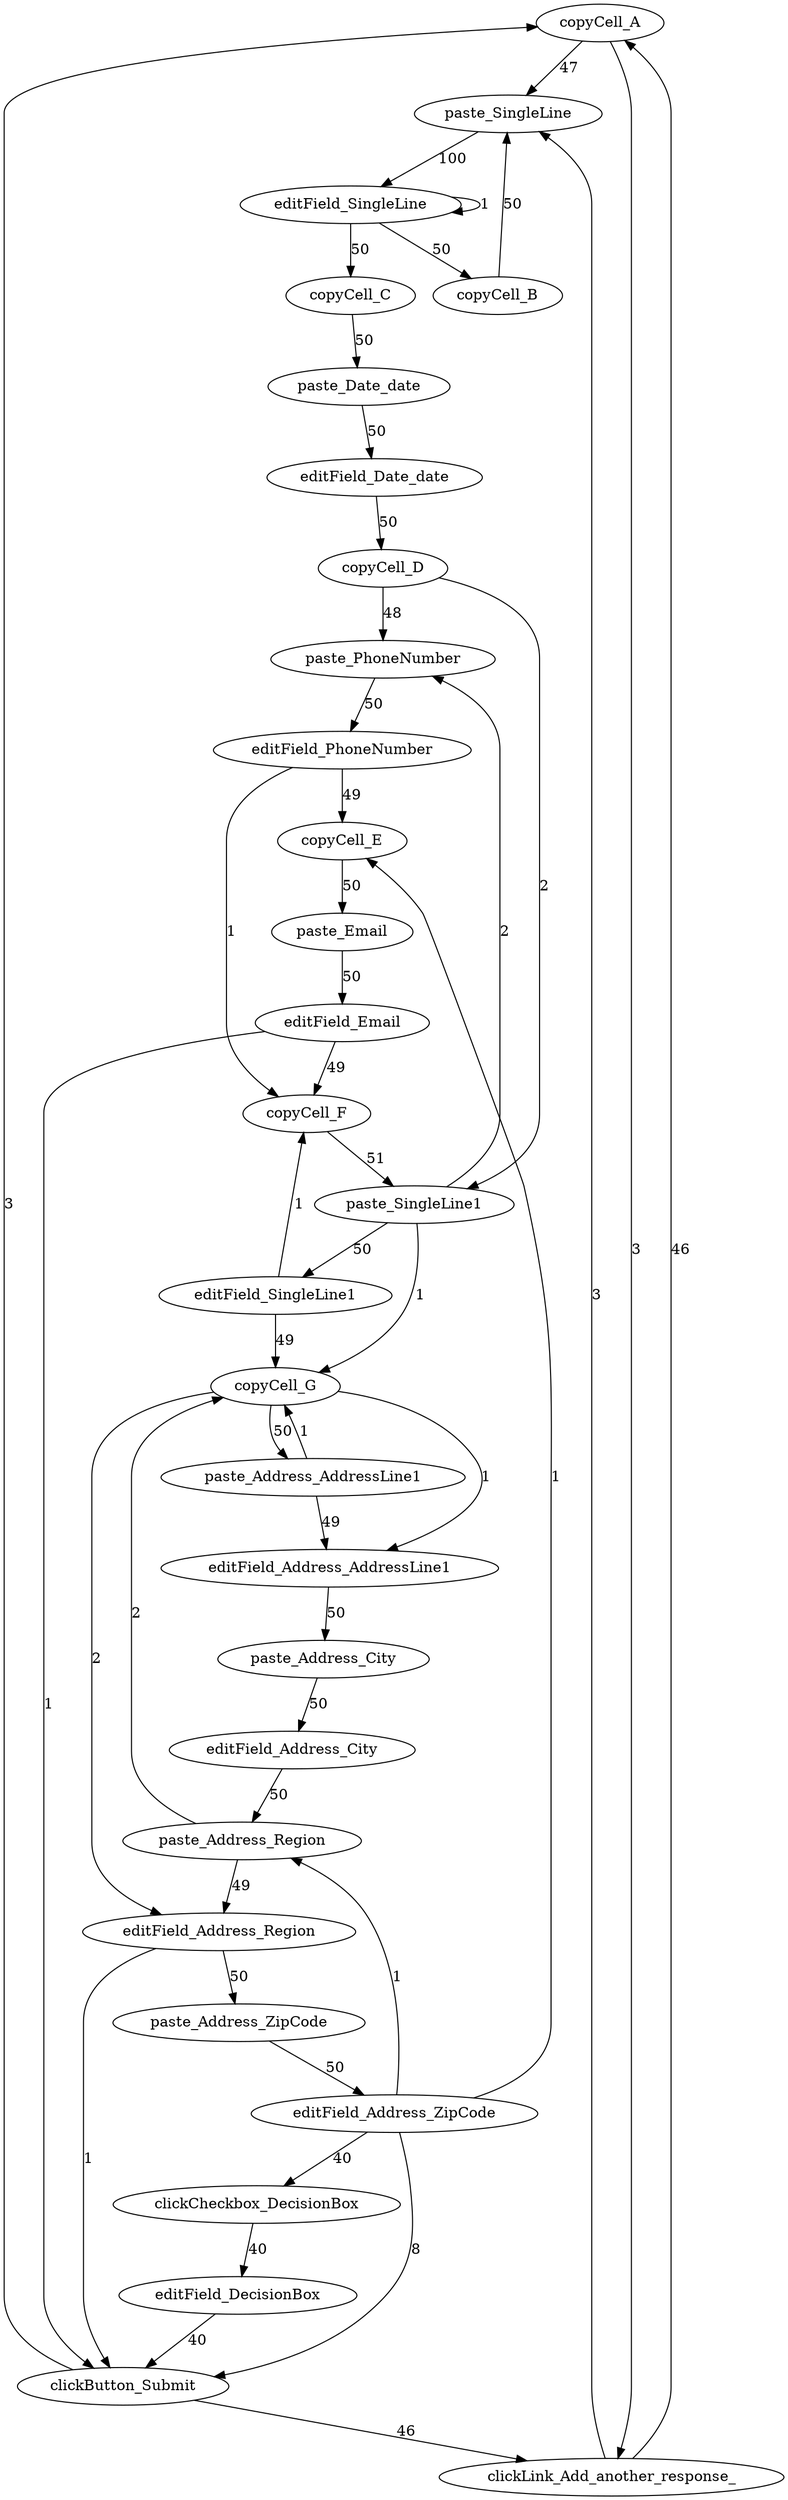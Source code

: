 digraph g {
   copyCell_A -> paste_SingleLine [label=47];
   paste_SingleLine -> editField_SingleLine [label=100];
   editField_SingleLine -> copyCell_B [label=50];
   copyCell_B -> paste_SingleLine [label=50];
   editField_SingleLine -> copyCell_C [label=50];
   copyCell_C -> paste_Date_date [label=50];
   paste_Date_date -> editField_Date_date [label=50];
   editField_Date_date -> copyCell_D [label=50];
   copyCell_D -> paste_PhoneNumber [label=48];
   paste_PhoneNumber -> editField_PhoneNumber [label=50];
   editField_PhoneNumber -> copyCell_E [label=49];
   copyCell_E -> paste_Email [label=50];
   paste_Email -> editField_Email [label=50];
   editField_Email -> copyCell_F [label=49];
   copyCell_F -> paste_SingleLine1 [label=51];
   paste_SingleLine1 -> editField_SingleLine1 [label=50];
   editField_SingleLine1 -> copyCell_G [label=49];
   copyCell_G -> paste_Address_AddressLine1 [label=50];
   paste_Address_AddressLine1 -> editField_Address_AddressLine1 [label=49];
   editField_Address_AddressLine1 -> paste_Address_City [label=50];
   paste_Address_City -> editField_Address_City [label=50];
   editField_Address_City -> paste_Address_Region [label=50];
   paste_Address_Region -> editField_Address_Region [label=49];
   editField_Address_Region -> paste_Address_ZipCode [label=50];
   paste_Address_ZipCode -> editField_Address_ZipCode [label=50];
   editField_Address_ZipCode -> clickButton_Submit [label=8];
   clickButton_Submit -> clickLink_Add_another_response_ [label=46];
   clickLink_Add_another_response_ -> copyCell_A [label=46];
   editField_Address_ZipCode -> clickCheckbox_DecisionBox [label=40];
   clickCheckbox_DecisionBox -> editField_DecisionBox [label=40];
   editField_DecisionBox -> clickButton_Submit [label=40];
   editField_PhoneNumber -> copyCell_F [label=1];
   editField_Address_ZipCode -> copyCell_E [label=1];
   editField_Email -> clickButton_Submit [label=1];
   clickButton_Submit -> copyCell_A [label=3];
   copyCell_A -> clickLink_Add_another_response_ [label=3];
   clickLink_Add_another_response_ -> paste_SingleLine [label=3];
   paste_Address_Region -> copyCell_G [label=2];
   copyCell_G -> editField_Address_Region [label=2];
   paste_Address_AddressLine1 -> copyCell_G [label=1];
   copyCell_G -> editField_Address_AddressLine1 [label=1];
   copyCell_D -> paste_SingleLine1 [label=2];
   paste_SingleLine1 -> paste_PhoneNumber [label=2];
   editField_SingleLine1 -> copyCell_F [label=1];
   paste_SingleLine1 -> copyCell_G [label=1];
   editField_SingleLine -> editField_SingleLine [label=1];
   editField_Address_ZipCode -> paste_Address_Region [label=1];
   editField_Address_Region -> clickButton_Submit [label=1];
}
